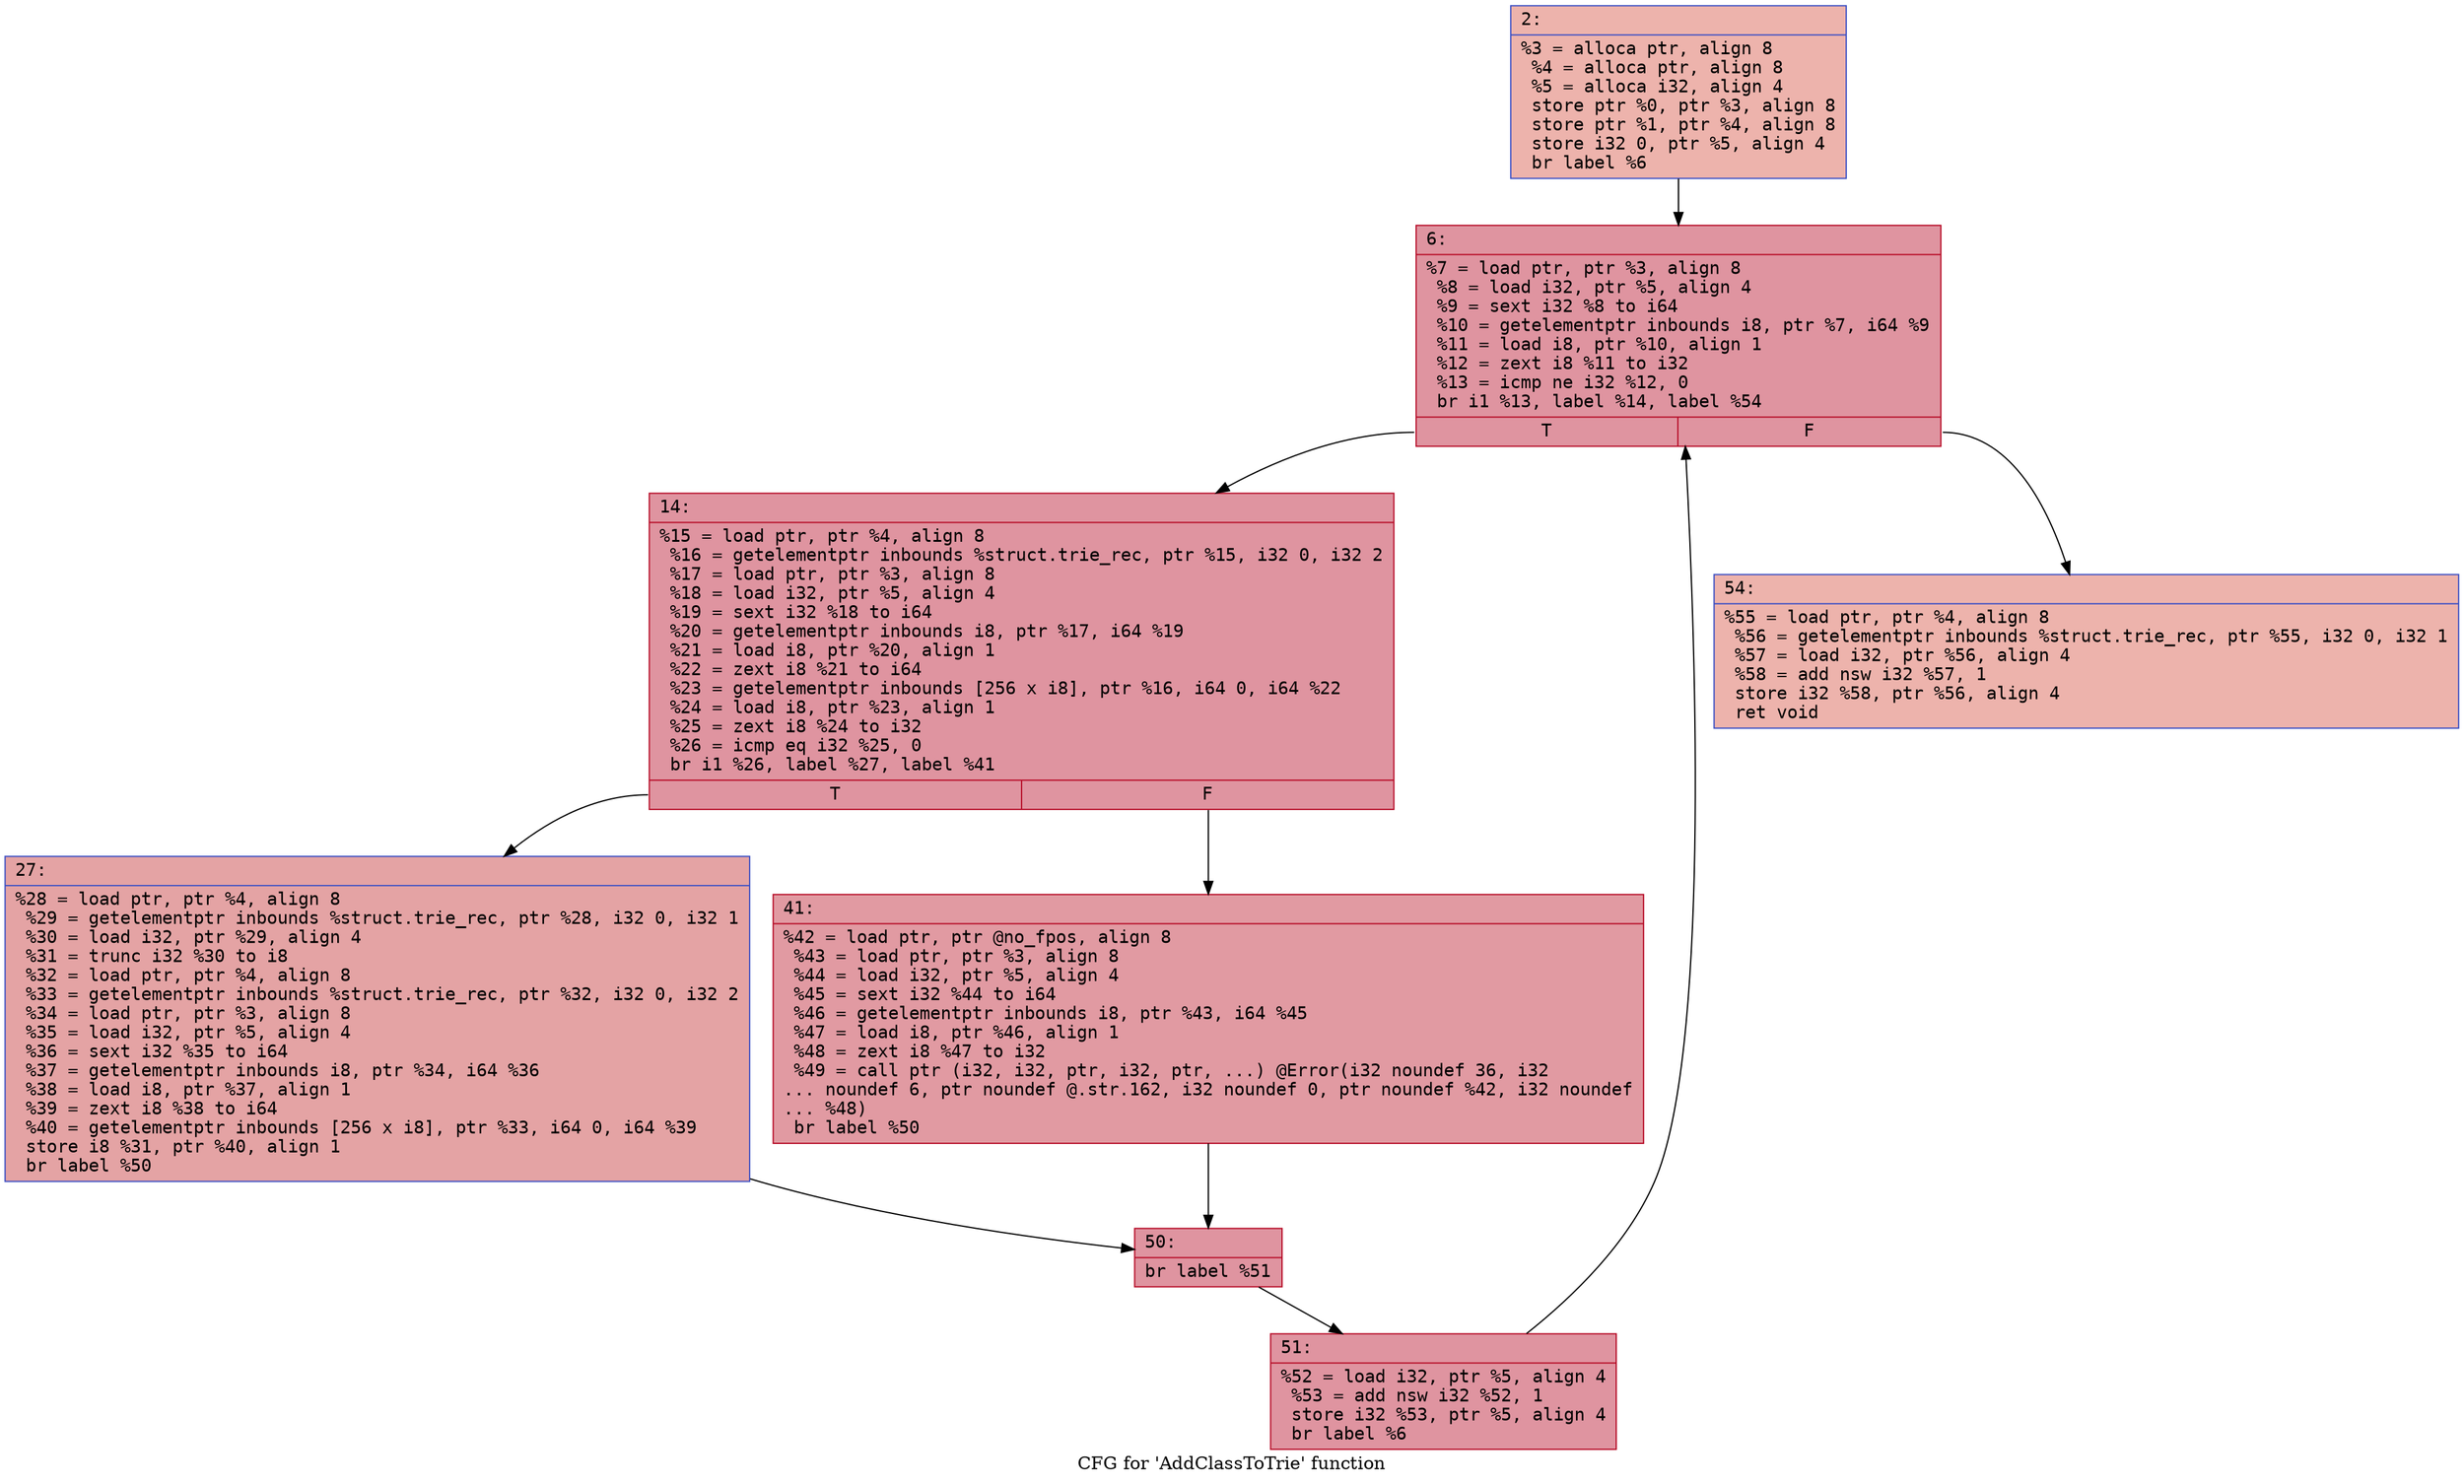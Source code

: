 digraph "CFG for 'AddClassToTrie' function" {
	label="CFG for 'AddClassToTrie' function";

	Node0x60000030e6c0 [shape=record,color="#3d50c3ff", style=filled, fillcolor="#d6524470" fontname="Courier",label="{2:\l|  %3 = alloca ptr, align 8\l  %4 = alloca ptr, align 8\l  %5 = alloca i32, align 4\l  store ptr %0, ptr %3, align 8\l  store ptr %1, ptr %4, align 8\l  store i32 0, ptr %5, align 4\l  br label %6\l}"];
	Node0x60000030e6c0 -> Node0x60000030e710[tooltip="2 -> 6\nProbability 100.00%" ];
	Node0x60000030e710 [shape=record,color="#b70d28ff", style=filled, fillcolor="#b70d2870" fontname="Courier",label="{6:\l|  %7 = load ptr, ptr %3, align 8\l  %8 = load i32, ptr %5, align 4\l  %9 = sext i32 %8 to i64\l  %10 = getelementptr inbounds i8, ptr %7, i64 %9\l  %11 = load i8, ptr %10, align 1\l  %12 = zext i8 %11 to i32\l  %13 = icmp ne i32 %12, 0\l  br i1 %13, label %14, label %54\l|{<s0>T|<s1>F}}"];
	Node0x60000030e710:s0 -> Node0x60000030e760[tooltip="6 -> 14\nProbability 96.88%" ];
	Node0x60000030e710:s1 -> Node0x60000030e8f0[tooltip="6 -> 54\nProbability 3.12%" ];
	Node0x60000030e760 [shape=record,color="#b70d28ff", style=filled, fillcolor="#b70d2870" fontname="Courier",label="{14:\l|  %15 = load ptr, ptr %4, align 8\l  %16 = getelementptr inbounds %struct.trie_rec, ptr %15, i32 0, i32 2\l  %17 = load ptr, ptr %3, align 8\l  %18 = load i32, ptr %5, align 4\l  %19 = sext i32 %18 to i64\l  %20 = getelementptr inbounds i8, ptr %17, i64 %19\l  %21 = load i8, ptr %20, align 1\l  %22 = zext i8 %21 to i64\l  %23 = getelementptr inbounds [256 x i8], ptr %16, i64 0, i64 %22\l  %24 = load i8, ptr %23, align 1\l  %25 = zext i8 %24 to i32\l  %26 = icmp eq i32 %25, 0\l  br i1 %26, label %27, label %41\l|{<s0>T|<s1>F}}"];
	Node0x60000030e760:s0 -> Node0x60000030e7b0[tooltip="14 -> 27\nProbability 37.50%" ];
	Node0x60000030e760:s1 -> Node0x60000030e800[tooltip="14 -> 41\nProbability 62.50%" ];
	Node0x60000030e7b0 [shape=record,color="#3d50c3ff", style=filled, fillcolor="#c32e3170" fontname="Courier",label="{27:\l|  %28 = load ptr, ptr %4, align 8\l  %29 = getelementptr inbounds %struct.trie_rec, ptr %28, i32 0, i32 1\l  %30 = load i32, ptr %29, align 4\l  %31 = trunc i32 %30 to i8\l  %32 = load ptr, ptr %4, align 8\l  %33 = getelementptr inbounds %struct.trie_rec, ptr %32, i32 0, i32 2\l  %34 = load ptr, ptr %3, align 8\l  %35 = load i32, ptr %5, align 4\l  %36 = sext i32 %35 to i64\l  %37 = getelementptr inbounds i8, ptr %34, i64 %36\l  %38 = load i8, ptr %37, align 1\l  %39 = zext i8 %38 to i64\l  %40 = getelementptr inbounds [256 x i8], ptr %33, i64 0, i64 %39\l  store i8 %31, ptr %40, align 1\l  br label %50\l}"];
	Node0x60000030e7b0 -> Node0x60000030e850[tooltip="27 -> 50\nProbability 100.00%" ];
	Node0x60000030e800 [shape=record,color="#b70d28ff", style=filled, fillcolor="#bb1b2c70" fontname="Courier",label="{41:\l|  %42 = load ptr, ptr @no_fpos, align 8\l  %43 = load ptr, ptr %3, align 8\l  %44 = load i32, ptr %5, align 4\l  %45 = sext i32 %44 to i64\l  %46 = getelementptr inbounds i8, ptr %43, i64 %45\l  %47 = load i8, ptr %46, align 1\l  %48 = zext i8 %47 to i32\l  %49 = call ptr (i32, i32, ptr, i32, ptr, ...) @Error(i32 noundef 36, i32\l... noundef 6, ptr noundef @.str.162, i32 noundef 0, ptr noundef %42, i32 noundef\l... %48)\l  br label %50\l}"];
	Node0x60000030e800 -> Node0x60000030e850[tooltip="41 -> 50\nProbability 100.00%" ];
	Node0x60000030e850 [shape=record,color="#b70d28ff", style=filled, fillcolor="#b70d2870" fontname="Courier",label="{50:\l|  br label %51\l}"];
	Node0x60000030e850 -> Node0x60000030e8a0[tooltip="50 -> 51\nProbability 100.00%" ];
	Node0x60000030e8a0 [shape=record,color="#b70d28ff", style=filled, fillcolor="#b70d2870" fontname="Courier",label="{51:\l|  %52 = load i32, ptr %5, align 4\l  %53 = add nsw i32 %52, 1\l  store i32 %53, ptr %5, align 4\l  br label %6\l}"];
	Node0x60000030e8a0 -> Node0x60000030e710[tooltip="51 -> 6\nProbability 100.00%" ];
	Node0x60000030e8f0 [shape=record,color="#3d50c3ff", style=filled, fillcolor="#d6524470" fontname="Courier",label="{54:\l|  %55 = load ptr, ptr %4, align 8\l  %56 = getelementptr inbounds %struct.trie_rec, ptr %55, i32 0, i32 1\l  %57 = load i32, ptr %56, align 4\l  %58 = add nsw i32 %57, 1\l  store i32 %58, ptr %56, align 4\l  ret void\l}"];
}
